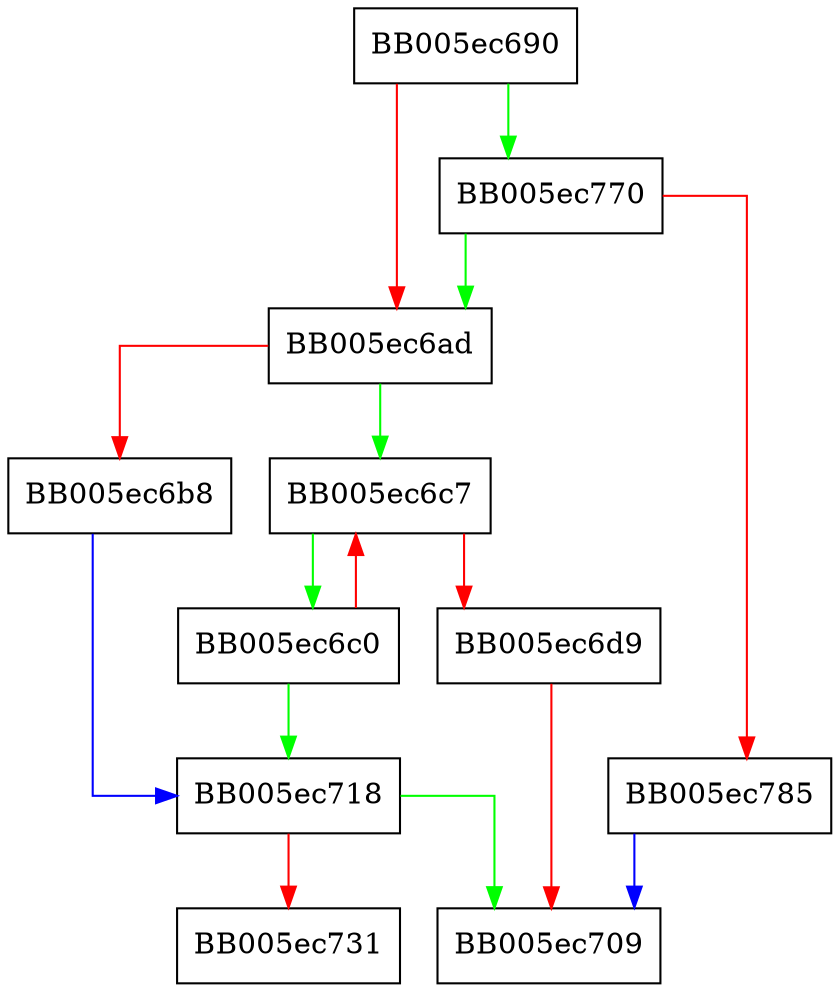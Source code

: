 digraph CRYPTO_set_ex_data {
  node [shape="box"];
  graph [splines=ortho];
  BB005ec690 -> BB005ec770 [color="green"];
  BB005ec690 -> BB005ec6ad [color="red"];
  BB005ec6ad -> BB005ec6c7 [color="green"];
  BB005ec6ad -> BB005ec6b8 [color="red"];
  BB005ec6b8 -> BB005ec718 [color="blue"];
  BB005ec6c0 -> BB005ec718 [color="green"];
  BB005ec6c0 -> BB005ec6c7 [color="red"];
  BB005ec6c7 -> BB005ec6c0 [color="green"];
  BB005ec6c7 -> BB005ec6d9 [color="red"];
  BB005ec6d9 -> BB005ec709 [color="red"];
  BB005ec718 -> BB005ec709 [color="green"];
  BB005ec718 -> BB005ec731 [color="red"];
  BB005ec770 -> BB005ec6ad [color="green"];
  BB005ec770 -> BB005ec785 [color="red"];
  BB005ec785 -> BB005ec709 [color="blue"];
}